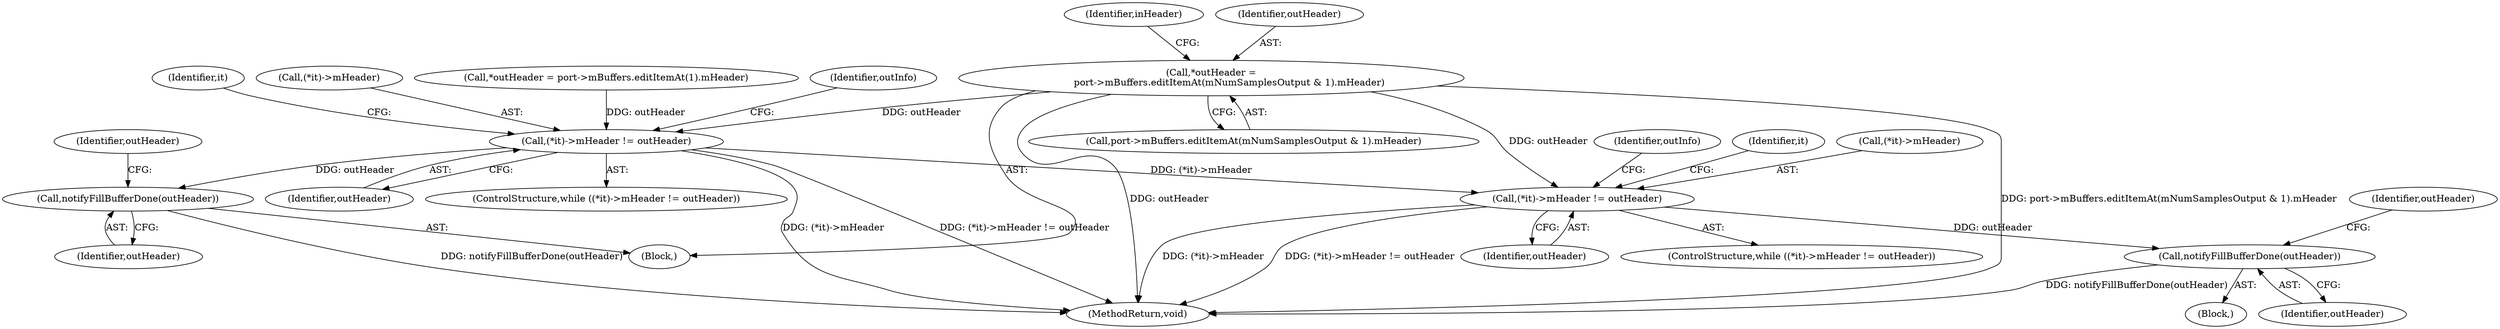 digraph "0_Android_d2f47191538837e796e2b10c1ff7e1ee35f6e0ab@pointer" {
"1000160" [label="(Call,*outHeader =\n            port->mBuffers.editItemAt(mNumSamplesOutput & 1).mHeader)"];
"1000208" [label="(Call,(*it)->mHeader != outHeader)"];
"1000232" [label="(Call,notifyFillBufferDone(outHeader))"];
"1000609" [label="(Call,(*it)->mHeader != outHeader)"];
"1000633" [label="(Call,notifyFillBufferDone(outHeader))"];
"1000614" [label="(Identifier,outHeader)"];
"1000171" [label="(Identifier,inHeader)"];
"1000421" [label="(Call,*outHeader = port->mBuffers.editItemAt(1).mHeader)"];
"1000162" [label="(Call,port->mBuffers.editItemAt(mNumSamplesOutput & 1).mHeader)"];
"1000160" [label="(Call,*outHeader =\n            port->mBuffers.editItemAt(mNumSamplesOutput & 1).mHeader)"];
"1000219" [label="(Identifier,outInfo)"];
"1000213" [label="(Identifier,outHeader)"];
"1000129" [label="(Block,)"];
"1000208" [label="(Call,(*it)->mHeader != outHeader)"];
"1000233" [label="(Identifier,outHeader)"];
"1000609" [label="(Call,(*it)->mHeader != outHeader)"];
"1000640" [label="(MethodReturn,void)"];
"1000620" [label="(Identifier,outInfo)"];
"1000232" [label="(Call,notifyFillBufferDone(outHeader))"];
"1000634" [label="(Identifier,outHeader)"];
"1000192" [label="(Block,)"];
"1000633" [label="(Call,notifyFillBufferDone(outHeader))"];
"1000617" [label="(Identifier,it)"];
"1000216" [label="(Identifier,it)"];
"1000161" [label="(Identifier,outHeader)"];
"1000610" [label="(Call,(*it)->mHeader)"];
"1000608" [label="(ControlStructure,while ((*it)->mHeader != outHeader))"];
"1000636" [label="(Identifier,outHeader)"];
"1000209" [label="(Call,(*it)->mHeader)"];
"1000235" [label="(Identifier,outHeader)"];
"1000207" [label="(ControlStructure,while ((*it)->mHeader != outHeader))"];
"1000160" -> "1000129"  [label="AST: "];
"1000160" -> "1000162"  [label="CFG: "];
"1000161" -> "1000160"  [label="AST: "];
"1000162" -> "1000160"  [label="AST: "];
"1000171" -> "1000160"  [label="CFG: "];
"1000160" -> "1000640"  [label="DDG: port->mBuffers.editItemAt(mNumSamplesOutput & 1).mHeader"];
"1000160" -> "1000640"  [label="DDG: outHeader"];
"1000160" -> "1000208"  [label="DDG: outHeader"];
"1000160" -> "1000609"  [label="DDG: outHeader"];
"1000208" -> "1000207"  [label="AST: "];
"1000208" -> "1000213"  [label="CFG: "];
"1000209" -> "1000208"  [label="AST: "];
"1000213" -> "1000208"  [label="AST: "];
"1000216" -> "1000208"  [label="CFG: "];
"1000219" -> "1000208"  [label="CFG: "];
"1000208" -> "1000640"  [label="DDG: (*it)->mHeader"];
"1000208" -> "1000640"  [label="DDG: (*it)->mHeader != outHeader"];
"1000609" -> "1000208"  [label="DDG: (*it)->mHeader"];
"1000208" -> "1000232"  [label="DDG: outHeader"];
"1000232" -> "1000192"  [label="AST: "];
"1000232" -> "1000233"  [label="CFG: "];
"1000233" -> "1000232"  [label="AST: "];
"1000235" -> "1000232"  [label="CFG: "];
"1000232" -> "1000640"  [label="DDG: notifyFillBufferDone(outHeader)"];
"1000609" -> "1000608"  [label="AST: "];
"1000609" -> "1000614"  [label="CFG: "];
"1000610" -> "1000609"  [label="AST: "];
"1000614" -> "1000609"  [label="AST: "];
"1000617" -> "1000609"  [label="CFG: "];
"1000620" -> "1000609"  [label="CFG: "];
"1000609" -> "1000640"  [label="DDG: (*it)->mHeader"];
"1000609" -> "1000640"  [label="DDG: (*it)->mHeader != outHeader"];
"1000421" -> "1000609"  [label="DDG: outHeader"];
"1000609" -> "1000633"  [label="DDG: outHeader"];
"1000633" -> "1000129"  [label="AST: "];
"1000633" -> "1000634"  [label="CFG: "];
"1000634" -> "1000633"  [label="AST: "];
"1000636" -> "1000633"  [label="CFG: "];
"1000633" -> "1000640"  [label="DDG: notifyFillBufferDone(outHeader)"];
}
